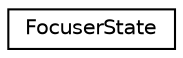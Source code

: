 digraph "Graphical Class Hierarchy"
{
 // INTERACTIVE_SVG=YES
  edge [fontname="Helvetica",fontsize="10",labelfontname="Helvetica",labelfontsize="10"];
  node [fontname="Helvetica",fontsize="10",shape=record];
  rankdir="LR";
  Node0 [label="FocuserState",height=0.2,width=0.4,color="black", fillcolor="white", style="filled",URL="$d0/d0e/class_focuser_state.html"];
}
